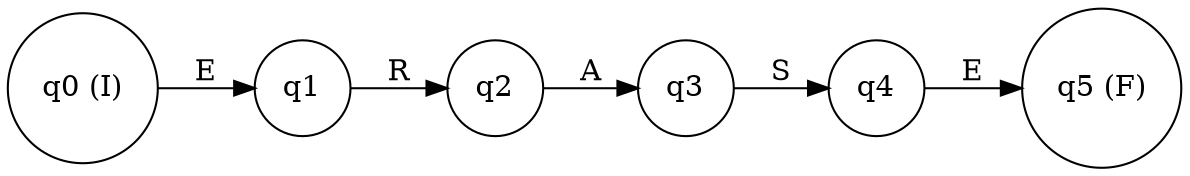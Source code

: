 digraph finite_state_machine {
rankdir=LR;
node [shape = circle];
q0 [label="q0 (I)"];
q1 [label="q1"];
q2 [label="q2"];
q3 [label="q3"];
q4 [label="q4"];
q5 [label="q5 (F)"];
q0 -> q1 [label="E"];
q1 -> q2 [label="R"];
q2 -> q3 [label="A"];
q3 -> q4 [label="S"];
q4 -> q5 [label="E"];
}